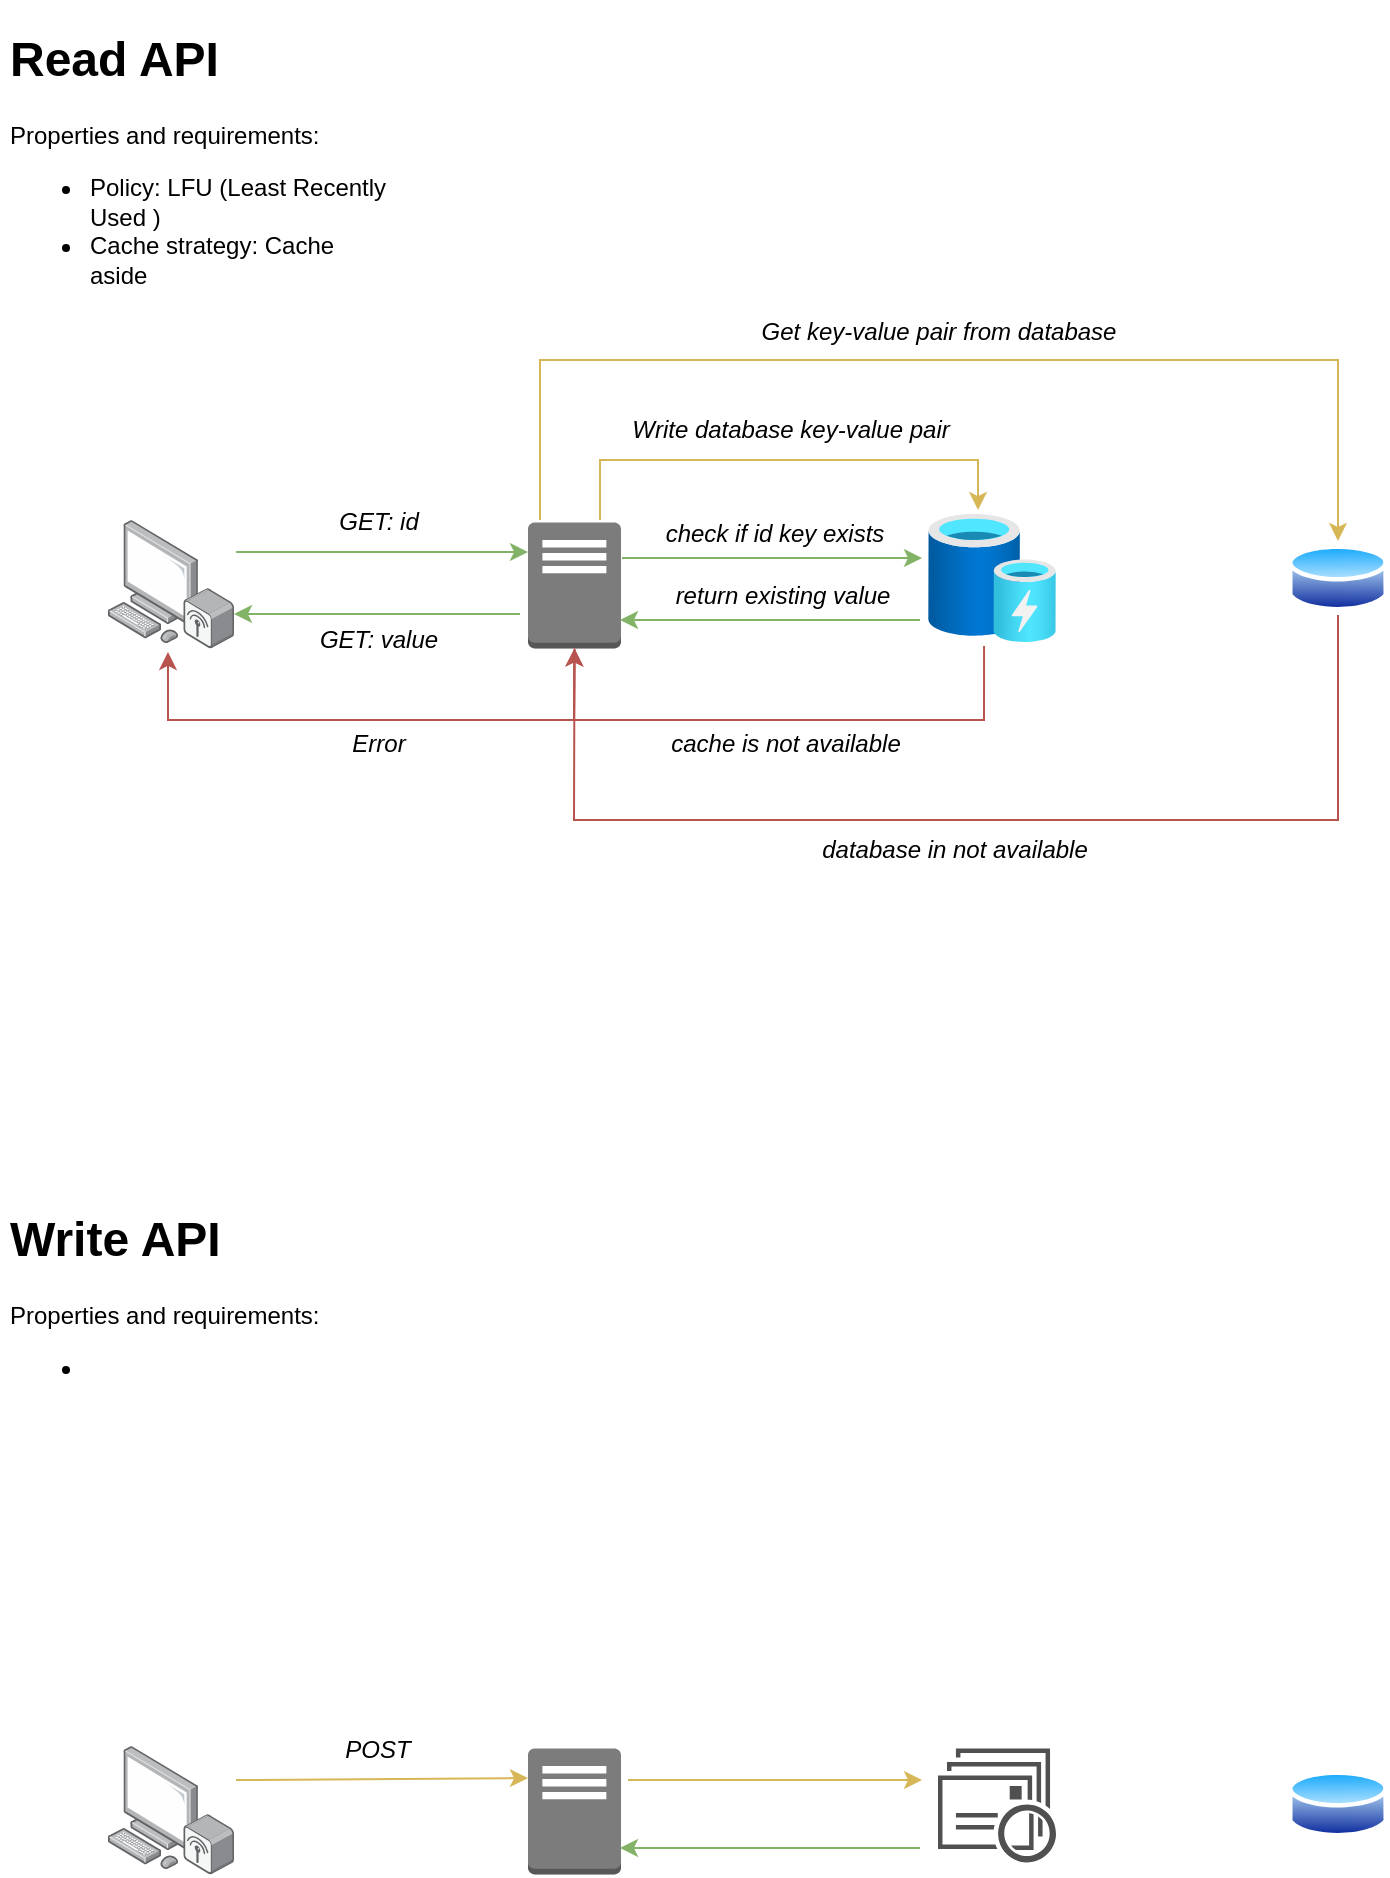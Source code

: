 <mxfile version="15.8.2" type="device"><diagram id="cAs0WMytsXl1lUobe6Vp" name="Communication model"><mxGraphModel dx="1042" dy="598" grid="1" gridSize="10" guides="1" tooltips="1" connect="1" arrows="1" fold="1" page="1" pageScale="1" pageWidth="827" pageHeight="1169" math="0" shadow="0"><root><mxCell id="0"/><mxCell id="1" parent="0"/><mxCell id="VCbWkwaaln7eAbkOwOw8-3" value="" style="aspect=fixed;html=1;points=[];align=center;image;fontSize=12;image=img/lib/azure2/general/Cache.svg;" vertex="1" parent="1"><mxGeometry x="504" y="287" width="64" height="64" as="geometry"/></mxCell><mxCell id="VCbWkwaaln7eAbkOwOw8-5" value="" style="aspect=fixed;perimeter=ellipsePerimeter;html=1;align=center;shadow=0;dashed=0;spacingTop=3;image;image=img/lib/active_directory/database.svg;" vertex="1" parent="1"><mxGeometry x="684" y="300.5" width="50" height="37" as="geometry"/></mxCell><mxCell id="VCbWkwaaln7eAbkOwOw8-6" value="" style="points=[];aspect=fixed;html=1;align=center;shadow=0;dashed=0;image;image=img/lib/allied_telesis/computer_and_terminals/Personal_Computer_Wireless.svg;" vertex="1" parent="1"><mxGeometry x="94" y="290" width="63" height="64.2" as="geometry"/></mxCell><mxCell id="VCbWkwaaln7eAbkOwOw8-7" value="" style="outlineConnect=0;dashed=0;verticalLabelPosition=bottom;verticalAlign=top;align=center;html=1;shape=mxgraph.aws3.traditional_server;fillColor=#7D7C7C;gradientColor=none;" vertex="1" parent="1"><mxGeometry x="304" y="291.2" width="46.5" height="63" as="geometry"/></mxCell><mxCell id="VCbWkwaaln7eAbkOwOw8-8" value="&lt;h1&gt;Read API&lt;/h1&gt;&lt;div&gt;Properties and requirements:&lt;/div&gt;&lt;p&gt;&lt;/p&gt;&lt;ul&gt;&lt;li&gt;Policy: LFU (Least Recently Used )&lt;/li&gt;&lt;li&gt;Cache strategy: Cache aside&lt;/li&gt;&lt;/ul&gt;&lt;p&gt;&lt;/p&gt;" style="text;html=1;strokeColor=none;fillColor=none;spacing=5;spacingTop=-20;whiteSpace=wrap;overflow=hidden;rounded=0;" vertex="1" parent="1"><mxGeometry x="40" y="40" width="200" height="180" as="geometry"/></mxCell><mxCell id="VCbWkwaaln7eAbkOwOw8-11" value="&lt;h1&gt;Write API&lt;/h1&gt;&lt;div&gt;Properties and requirements:&lt;/div&gt;&lt;p&gt;&lt;/p&gt;&lt;ul&gt;&lt;li&gt;&lt;br&gt;&lt;/li&gt;&lt;/ul&gt;&lt;p&gt;&lt;/p&gt;" style="text;html=1;strokeColor=none;fillColor=none;spacing=5;spacingTop=-20;whiteSpace=wrap;overflow=hidden;rounded=0;" vertex="1" parent="1"><mxGeometry x="40" y="630" width="200" height="170" as="geometry"/></mxCell><mxCell id="VCbWkwaaln7eAbkOwOw8-13" value="" style="aspect=fixed;perimeter=ellipsePerimeter;html=1;align=center;shadow=0;dashed=0;spacingTop=3;image;image=img/lib/active_directory/database.svg;" vertex="1" parent="1"><mxGeometry x="684" y="913.5" width="50" height="37" as="geometry"/></mxCell><mxCell id="VCbWkwaaln7eAbkOwOw8-15" value="" style="points=[];aspect=fixed;html=1;align=center;shadow=0;dashed=0;image;image=img/lib/allied_telesis/computer_and_terminals/Personal_Computer_Wireless.svg;" vertex="1" parent="1"><mxGeometry x="94" y="903" width="63" height="64.2" as="geometry"/></mxCell><mxCell id="VCbWkwaaln7eAbkOwOw8-16" value="" style="outlineConnect=0;dashed=0;verticalLabelPosition=bottom;verticalAlign=top;align=center;html=1;shape=mxgraph.aws3.traditional_server;fillColor=#7D7C7C;gradientColor=none;" vertex="1" parent="1"><mxGeometry x="304" y="904.2" width="46.5" height="63" as="geometry"/></mxCell><mxCell id="VCbWkwaaln7eAbkOwOw8-17" value="POST" style="text;html=1;strokeColor=none;fillColor=none;align=center;verticalAlign=middle;whiteSpace=wrap;rounded=0;fontStyle=2" vertex="1" parent="1"><mxGeometry x="199" y="890" width="60" height="30" as="geometry"/></mxCell><mxCell id="VCbWkwaaln7eAbkOwOw8-18" value="GET: id" style="text;html=1;align=center;verticalAlign=middle;resizable=0;points=[];autosize=1;strokeColor=none;fillColor=none;fontStyle=2" vertex="1" parent="1"><mxGeometry x="199" y="280.5" width="60" height="20" as="geometry"/></mxCell><mxCell id="VCbWkwaaln7eAbkOwOw8-21" value="" style="endArrow=classic;html=1;rounded=0;fillColor=#fff2cc;strokeColor=#d6b656;" edge="1" parent="1"><mxGeometry width="50" height="50" relative="1" as="geometry"><mxPoint x="354" y="920" as="sourcePoint"/><mxPoint x="501" y="920" as="targetPoint"/></mxGeometry></mxCell><mxCell id="VCbWkwaaln7eAbkOwOw8-22" value="" style="endArrow=classic;html=1;rounded=0;entryX=0.989;entryY=0.79;entryDx=0;entryDy=0;entryPerimeter=0;exitX=-0.062;exitY=0.844;exitDx=0;exitDy=0;exitPerimeter=0;fillColor=#d5e8d4;strokeColor=#82b366;" edge="1" parent="1" target="VCbWkwaaln7eAbkOwOw8-16"><mxGeometry width="50" height="50" relative="1" as="geometry"><mxPoint x="500.032" y="954.016" as="sourcePoint"/><mxPoint x="512.016" y="929.008" as="targetPoint"/></mxGeometry></mxCell><mxCell id="VCbWkwaaln7eAbkOwOw8-23" value="" style="endArrow=classic;html=1;rounded=0;exitX=1.016;exitY=0.265;exitDx=0;exitDy=0;exitPerimeter=0;entryX=0;entryY=0.235;entryDx=0;entryDy=0;entryPerimeter=0;fillColor=#fff2cc;strokeColor=#d6b656;" edge="1" parent="1" source="VCbWkwaaln7eAbkOwOw8-15" target="VCbWkwaaln7eAbkOwOw8-16"><mxGeometry width="50" height="50" relative="1" as="geometry"><mxPoint x="474" y="900" as="sourcePoint"/><mxPoint x="524" y="850" as="targetPoint"/></mxGeometry></mxCell><mxCell id="VCbWkwaaln7eAbkOwOw8-24" value="" style="endArrow=classic;html=1;rounded=0;exitX=1.016;exitY=0.249;exitDx=0;exitDy=0;exitPerimeter=0;entryX=0;entryY=0.235;entryDx=0;entryDy=0;entryPerimeter=0;fillColor=#d5e8d4;strokeColor=#82b366;" edge="1" parent="1" source="VCbWkwaaln7eAbkOwOw8-6" target="VCbWkwaaln7eAbkOwOw8-7"><mxGeometry width="50" height="50" relative="1" as="geometry"><mxPoint x="344" y="520" as="sourcePoint"/><mxPoint x="394" y="470" as="targetPoint"/></mxGeometry></mxCell><mxCell id="VCbWkwaaln7eAbkOwOw8-26" value="" style="sketch=0;pointerEvents=1;shadow=0;dashed=0;html=1;strokeColor=none;fillColor=#505050;labelPosition=center;verticalLabelPosition=bottom;verticalAlign=top;outlineConnect=0;align=center;shape=mxgraph.office.communications.queue_viewer;" vertex="1" parent="1"><mxGeometry x="509" y="904.2" width="59" height="57" as="geometry"/></mxCell><mxCell id="VCbWkwaaln7eAbkOwOw8-28" value="" style="endArrow=classic;html=1;rounded=0;fillColor=#d5e8d4;strokeColor=#82b366;" edge="1" parent="1"><mxGeometry width="50" height="50" relative="1" as="geometry"><mxPoint x="351" y="309" as="sourcePoint"/><mxPoint x="501" y="309" as="targetPoint"/></mxGeometry></mxCell><mxCell id="VCbWkwaaln7eAbkOwOw8-29" value="check if id key exists" style="text;html=1;align=center;verticalAlign=middle;resizable=0;points=[];autosize=1;strokeColor=none;fillColor=none;fontStyle=2" vertex="1" parent="1"><mxGeometry x="352" y="287" width="150" height="20" as="geometry"/></mxCell><mxCell id="VCbWkwaaln7eAbkOwOw8-31" value="" style="endArrow=classic;html=1;rounded=0;fillColor=#fff2cc;strokeColor=#d6b656;entryX=0.5;entryY=0;entryDx=0;entryDy=0;" edge="1" parent="1" target="VCbWkwaaln7eAbkOwOw8-5"><mxGeometry width="50" height="50" relative="1" as="geometry"><mxPoint x="310" y="290" as="sourcePoint"/><mxPoint x="680" y="310" as="targetPoint"/><Array as="points"><mxPoint x="310" y="240"/><mxPoint x="310" y="210"/><mxPoint x="540" y="210"/><mxPoint x="709" y="210"/><mxPoint x="709" y="260"/></Array></mxGeometry></mxCell><mxCell id="VCbWkwaaln7eAbkOwOw8-32" value="Get key-value pair from database" style="text;html=1;align=center;verticalAlign=middle;resizable=0;points=[];autosize=1;strokeColor=none;fillColor=none;fontStyle=2" vertex="1" parent="1"><mxGeometry x="389" y="186" width="240" height="20" as="geometry"/></mxCell><mxCell id="VCbWkwaaln7eAbkOwOw8-37" value="" style="endArrow=classic;html=1;rounded=0;fillColor=#d5e8d4;strokeColor=#82b366;" edge="1" parent="1"><mxGeometry width="50" height="50" relative="1" as="geometry"><mxPoint x="500" y="340" as="sourcePoint"/><mxPoint x="350" y="340" as="targetPoint"/></mxGeometry></mxCell><mxCell id="VCbWkwaaln7eAbkOwOw8-39" value="return existing value" style="text;html=1;align=center;verticalAlign=middle;resizable=0;points=[];autosize=1;strokeColor=none;fillColor=none;fontStyle=2" vertex="1" parent="1"><mxGeometry x="356" y="317.5" width="150" height="20" as="geometry"/></mxCell><mxCell id="VCbWkwaaln7eAbkOwOw8-40" value="" style="endArrow=classic;html=1;rounded=0;entryX=0.391;entryY=-0.031;entryDx=0;entryDy=0;entryPerimeter=0;fillColor=#fff2cc;strokeColor=#d6b656;" edge="1" parent="1" target="VCbWkwaaln7eAbkOwOw8-3"><mxGeometry width="50" height="50" relative="1" as="geometry"><mxPoint x="340" y="290" as="sourcePoint"/><mxPoint x="340" y="260" as="targetPoint"/><Array as="points"><mxPoint x="340" y="260"/><mxPoint x="529" y="260"/></Array></mxGeometry></mxCell><mxCell id="VCbWkwaaln7eAbkOwOw8-41" value="Write database key-value pair" style="text;html=1;align=center;verticalAlign=middle;resizable=0;points=[];autosize=1;strokeColor=none;fillColor=none;fontStyle=2" vertex="1" parent="1"><mxGeometry x="330" y="235" width="210" height="20" as="geometry"/></mxCell><mxCell id="VCbWkwaaln7eAbkOwOw8-42" value="" style="endArrow=classic;html=1;rounded=0;strokeColor=#82b366;entryX=1;entryY=0.732;entryDx=0;entryDy=0;entryPerimeter=0;fillColor=#d5e8d4;" edge="1" parent="1" target="VCbWkwaaln7eAbkOwOw8-6"><mxGeometry width="50" height="50" relative="1" as="geometry"><mxPoint x="300" y="337" as="sourcePoint"/><mxPoint x="400" y="260" as="targetPoint"/></mxGeometry></mxCell><mxCell id="VCbWkwaaln7eAbkOwOw8-46" value="" style="endArrow=classic;html=1;rounded=0;strokeColor=#b85450;exitX=0.438;exitY=1.031;exitDx=0;exitDy=0;exitPerimeter=0;entryX=0.5;entryY=1;entryDx=0;entryDy=0;entryPerimeter=0;fillColor=#f8cecc;" edge="1" parent="1" source="VCbWkwaaln7eAbkOwOw8-3" target="VCbWkwaaln7eAbkOwOw8-7"><mxGeometry width="50" height="50" relative="1" as="geometry"><mxPoint x="370" y="440" as="sourcePoint"/><mxPoint x="420" y="390" as="targetPoint"/><Array as="points"><mxPoint x="532" y="390"/><mxPoint x="327" y="390"/></Array></mxGeometry></mxCell><mxCell id="VCbWkwaaln7eAbkOwOw8-47" value="cache is not available" style="text;html=1;strokeColor=none;fillColor=none;align=center;verticalAlign=middle;whiteSpace=wrap;rounded=0;fontStyle=2" vertex="1" parent="1"><mxGeometry x="328.75" y="387" width="208.25" height="30" as="geometry"/></mxCell><mxCell id="VCbWkwaaln7eAbkOwOw8-48" value="database in not available" style="text;html=1;strokeColor=none;fillColor=none;align=center;verticalAlign=middle;whiteSpace=wrap;rounded=0;fontStyle=2" vertex="1" parent="1"><mxGeometry x="430" y="440" width="174.5" height="30" as="geometry"/></mxCell><mxCell id="VCbWkwaaln7eAbkOwOw8-49" value="" style="endArrow=classic;html=1;rounded=0;strokeColor=#b85450;exitX=0.5;exitY=1;exitDx=0;exitDy=0;entryX=0.5;entryY=1;entryDx=0;entryDy=0;entryPerimeter=0;fillColor=#f8cecc;" edge="1" parent="1" source="VCbWkwaaln7eAbkOwOw8-5" target="VCbWkwaaln7eAbkOwOw8-7"><mxGeometry width="50" height="50" relative="1" as="geometry"><mxPoint x="370" y="430" as="sourcePoint"/><mxPoint x="420" y="380" as="targetPoint"/><Array as="points"><mxPoint x="709" y="440"/><mxPoint x="510" y="440"/><mxPoint x="327" y="440"/></Array></mxGeometry></mxCell><mxCell id="VCbWkwaaln7eAbkOwOw8-53" value="" style="endArrow=classic;html=1;rounded=0;strokeColor=#b85450;exitX=0.5;exitY=1;exitDx=0;exitDy=0;exitPerimeter=0;entryX=0.476;entryY=1.028;entryDx=0;entryDy=0;entryPerimeter=0;fillColor=#f8cecc;" edge="1" parent="1" source="VCbWkwaaln7eAbkOwOw8-7" target="VCbWkwaaln7eAbkOwOw8-6"><mxGeometry width="50" height="50" relative="1" as="geometry"><mxPoint x="370" y="380" as="sourcePoint"/><mxPoint x="420" y="330" as="targetPoint"/><Array as="points"><mxPoint x="327" y="390"/><mxPoint x="124" y="390"/></Array></mxGeometry></mxCell><mxCell id="VCbWkwaaln7eAbkOwOw8-54" value="Error" style="text;html=1;align=center;verticalAlign=middle;resizable=0;points=[];autosize=1;strokeColor=none;fillColor=none;fontStyle=2" vertex="1" parent="1"><mxGeometry x="204" y="392" width="50" height="20" as="geometry"/></mxCell><mxCell id="VCbWkwaaln7eAbkOwOw8-55" value="GET: value" style="text;html=1;align=center;verticalAlign=middle;resizable=0;points=[];autosize=1;strokeColor=none;fillColor=none;fontStyle=2" vertex="1" parent="1"><mxGeometry x="184" y="340" width="90" height="20" as="geometry"/></mxCell></root></mxGraphModel></diagram></mxfile>